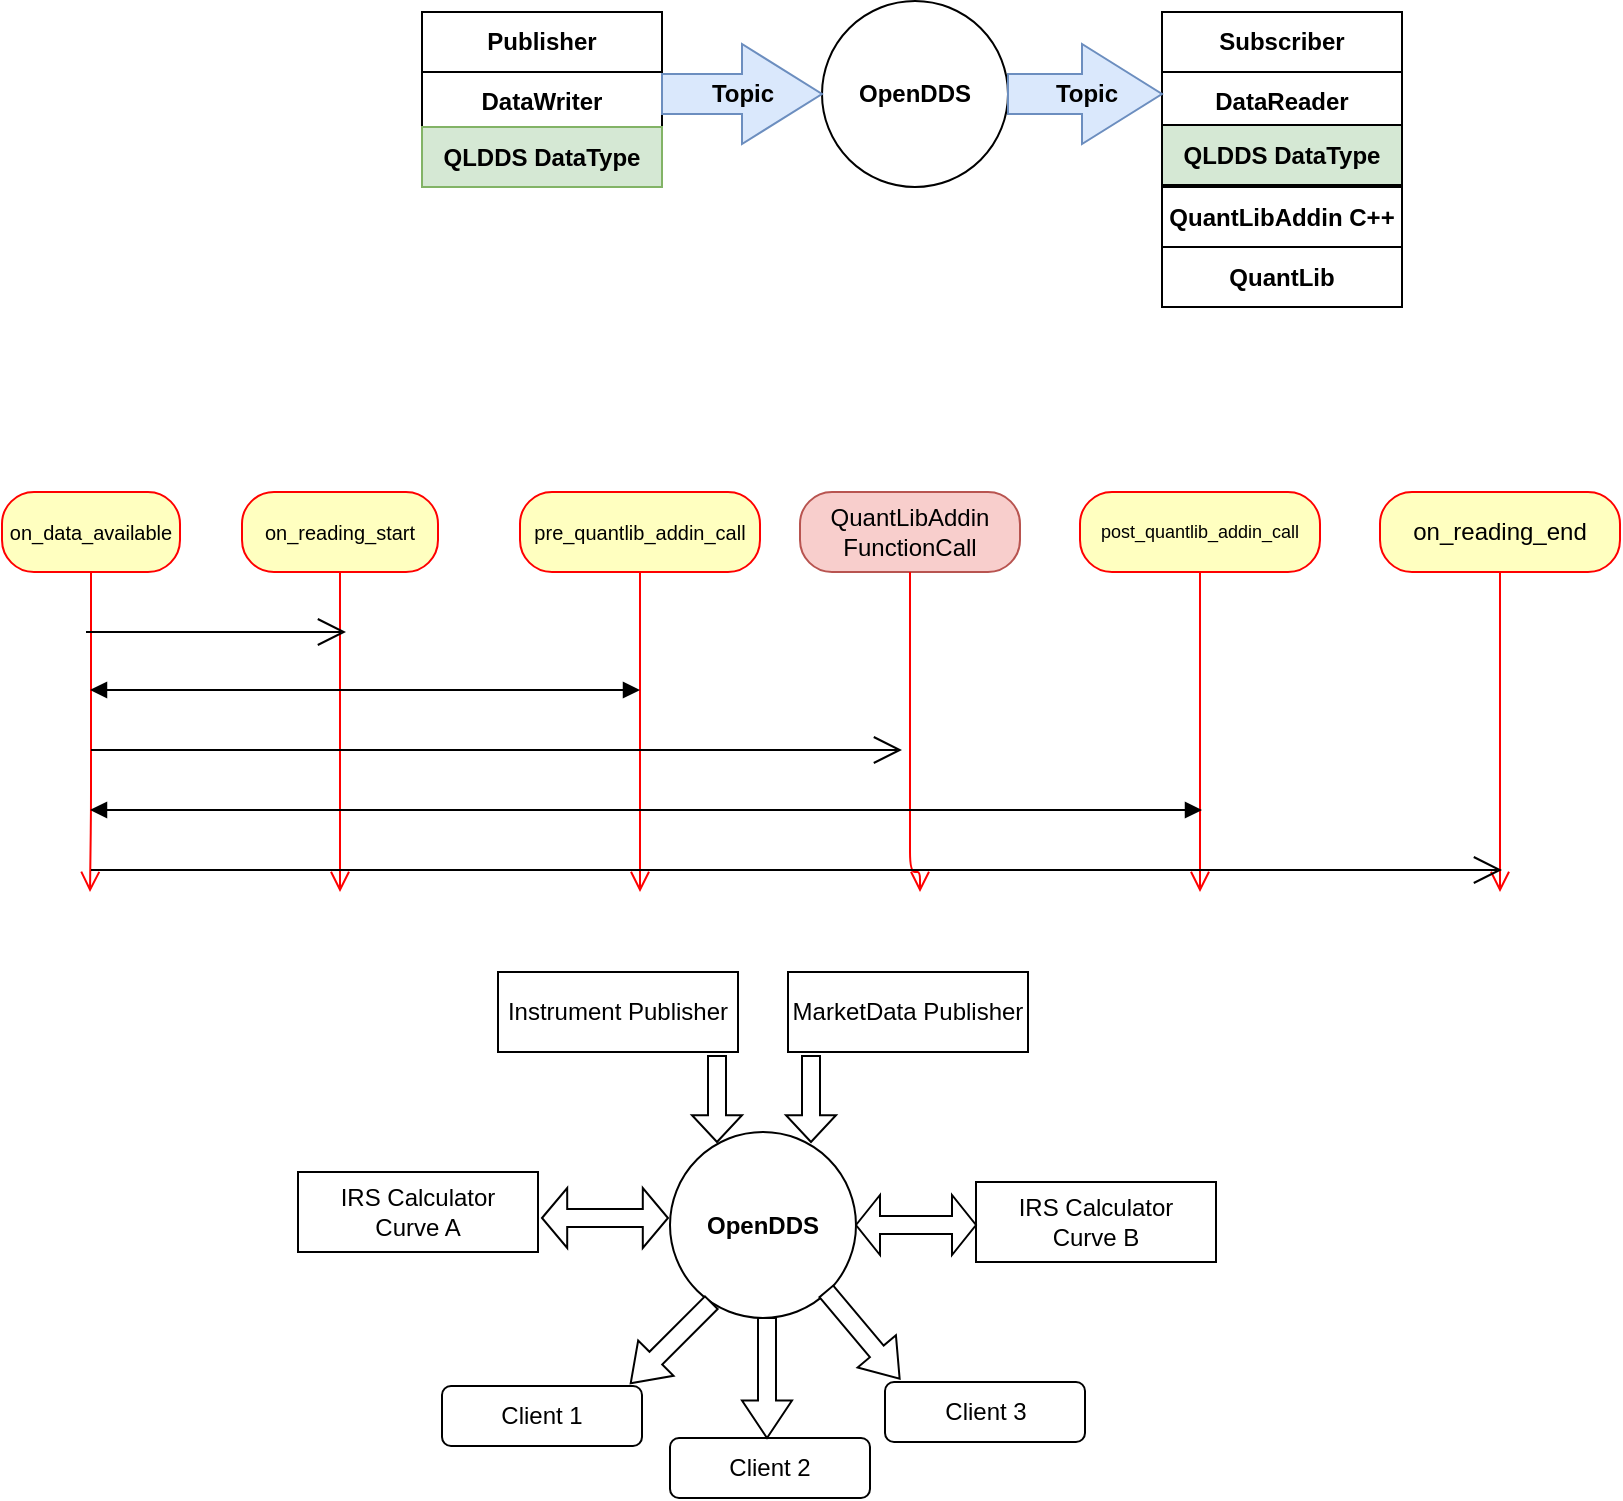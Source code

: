 <mxfile version="12.2.0" type="github" pages="1">
  <diagram id="FgFeBv1eccKTeo6hjX-A" name="Page-1">
    <mxGraphModel dx="952" dy="1168" grid="1" gridSize="10" guides="1" tooltips="1" connect="1" arrows="1" fold="1" page="1" pageScale="1" pageWidth="850" pageHeight="1100" math="0" shadow="0">
      <root>
        <mxCell id="0"/>
        <mxCell id="1" parent="0"/>
        <mxCell id="dGfULtTPnIdKDtHaVdav-1" value="OpenDDS" style="ellipse;whiteSpace=wrap;html=1;aspect=fixed;fontStyle=1" vertex="1" parent="1">
          <mxGeometry x="430" y="154.5" width="93" height="93" as="geometry"/>
        </mxCell>
        <mxCell id="dGfULtTPnIdKDtHaVdav-2" value="&lt;b&gt;Publisher&lt;/b&gt;" style="rounded=0;whiteSpace=wrap;html=1;" vertex="1" parent="1">
          <mxGeometry x="230" y="160" width="120" height="30" as="geometry"/>
        </mxCell>
        <mxCell id="dGfULtTPnIdKDtHaVdav-6" value="&lt;b&gt;DataWriter&lt;/b&gt;" style="rounded=0;whiteSpace=wrap;html=1;" vertex="1" parent="1">
          <mxGeometry x="230" y="190" width="120" height="30" as="geometry"/>
        </mxCell>
        <mxCell id="dGfULtTPnIdKDtHaVdav-7" value="&lt;b&gt;QLDDS DataType&lt;br&gt;&lt;/b&gt;" style="rounded=0;whiteSpace=wrap;html=1;fillColor=#d5e8d4;strokeColor=#82b366;" vertex="1" parent="1">
          <mxGeometry x="230" y="217.5" width="120" height="30" as="geometry"/>
        </mxCell>
        <mxCell id="dGfULtTPnIdKDtHaVdav-9" value="Topic" style="html=1;shadow=0;dashed=0;align=center;verticalAlign=middle;shape=mxgraph.arrows2.arrow;dy=0.6;dx=40;notch=0;fillColor=#dae8fc;strokeColor=#6c8ebf;fontStyle=1" vertex="1" parent="1">
          <mxGeometry x="350" y="176" width="80" height="50" as="geometry"/>
        </mxCell>
        <mxCell id="dGfULtTPnIdKDtHaVdav-10" value="&lt;b&gt;Subscriber&lt;/b&gt;" style="rounded=0;whiteSpace=wrap;html=1;" vertex="1" parent="1">
          <mxGeometry x="600" y="160" width="120" height="30" as="geometry"/>
        </mxCell>
        <mxCell id="dGfULtTPnIdKDtHaVdav-11" value="&lt;b&gt;DataReader&lt;/b&gt;" style="rounded=0;whiteSpace=wrap;html=1;" vertex="1" parent="1">
          <mxGeometry x="600" y="190" width="120" height="30" as="geometry"/>
        </mxCell>
        <mxCell id="dGfULtTPnIdKDtHaVdav-12" value="&lt;b&gt;QLDDS DataType&lt;/b&gt;" style="rounded=0;whiteSpace=wrap;html=1;fillColor=#d5e8d4;strokeColor=#000000;glass=0;shadow=0;comic=0;" vertex="1" parent="1">
          <mxGeometry x="600" y="216.5" width="120" height="30" as="geometry"/>
        </mxCell>
        <mxCell id="dGfULtTPnIdKDtHaVdav-13" value="&lt;b&gt;QuantLibAddin C++&lt;/b&gt;" style="rounded=0;whiteSpace=wrap;html=1;strokeColor=#000000;" vertex="1" parent="1">
          <mxGeometry x="600" y="247.5" width="120" height="30" as="geometry"/>
        </mxCell>
        <mxCell id="dGfULtTPnIdKDtHaVdav-14" value="&lt;b&gt;QuantLib&lt;/b&gt;" style="rounded=0;whiteSpace=wrap;html=1;" vertex="1" parent="1">
          <mxGeometry x="600" y="277.5" width="120" height="30" as="geometry"/>
        </mxCell>
        <mxCell id="dGfULtTPnIdKDtHaVdav-15" value="Topic" style="html=1;shadow=0;dashed=0;align=center;verticalAlign=middle;shape=mxgraph.arrows2.arrow;dy=0.6;dx=40;notch=0;fillColor=#dae8fc;strokeColor=#6c8ebf;fontStyle=1" vertex="1" parent="1">
          <mxGeometry x="523" y="176" width="77" height="50" as="geometry"/>
        </mxCell>
        <mxCell id="dGfULtTPnIdKDtHaVdav-18" value="on_data_available" style="rounded=1;whiteSpace=wrap;html=1;arcSize=40;fontColor=#000000;fillColor=#ffffc0;strokeColor=#ff0000;shadow=0;glass=0;comic=0;fontSize=10;" vertex="1" parent="1">
          <mxGeometry x="20" y="400" width="89" height="40" as="geometry"/>
        </mxCell>
        <mxCell id="dGfULtTPnIdKDtHaVdav-19" value="" style="edgeStyle=orthogonalEdgeStyle;html=1;verticalAlign=bottom;endArrow=open;endSize=8;strokeColor=#ff0000;" edge="1" source="dGfULtTPnIdKDtHaVdav-18" parent="1">
          <mxGeometry relative="1" as="geometry">
            <mxPoint x="64" y="600" as="targetPoint"/>
            <Array as="points">
              <mxPoint x="64" y="560"/>
              <mxPoint x="64" y="560"/>
            </Array>
          </mxGeometry>
        </mxCell>
        <mxCell id="dGfULtTPnIdKDtHaVdav-20" value="on_reading_start" style="rounded=1;whiteSpace=wrap;html=1;arcSize=40;fontColor=#000000;fillColor=#ffffc0;strokeColor=#ff0000;shadow=0;glass=0;comic=0;fontSize=10;" vertex="1" parent="1">
          <mxGeometry x="140" y="400" width="98" height="40" as="geometry"/>
        </mxCell>
        <mxCell id="dGfULtTPnIdKDtHaVdav-21" value="" style="edgeStyle=orthogonalEdgeStyle;html=1;verticalAlign=bottom;endArrow=open;endSize=8;strokeColor=#ff0000;" edge="1" source="dGfULtTPnIdKDtHaVdav-20" parent="1">
          <mxGeometry relative="1" as="geometry">
            <mxPoint x="189" y="600" as="targetPoint"/>
          </mxGeometry>
        </mxCell>
        <mxCell id="dGfULtTPnIdKDtHaVdav-24" value="pre_quantlib_addin_call" style="rounded=1;whiteSpace=wrap;html=1;arcSize=40;fontColor=#000000;fillColor=#ffffc0;strokeColor=#ff0000;shadow=0;glass=0;comic=0;fontSize=10;" vertex="1" parent="1">
          <mxGeometry x="279" y="400" width="120" height="40" as="geometry"/>
        </mxCell>
        <mxCell id="dGfULtTPnIdKDtHaVdav-25" value="" style="edgeStyle=orthogonalEdgeStyle;html=1;verticalAlign=bottom;endArrow=open;endSize=8;strokeColor=#ff0000;" edge="1" source="dGfULtTPnIdKDtHaVdav-24" parent="1">
          <mxGeometry relative="1" as="geometry">
            <mxPoint x="339" y="600" as="targetPoint"/>
          </mxGeometry>
        </mxCell>
        <mxCell id="dGfULtTPnIdKDtHaVdav-28" value="" style="endArrow=block;startArrow=block;endFill=1;startFill=1;html=1;fontSize=10;" edge="1" parent="1">
          <mxGeometry width="160" relative="1" as="geometry">
            <mxPoint x="64" y="499" as="sourcePoint"/>
            <mxPoint x="339" y="499" as="targetPoint"/>
          </mxGeometry>
        </mxCell>
        <mxCell id="dGfULtTPnIdKDtHaVdav-29" value="QuantLibAddin&lt;br&gt;FunctionCall" style="rounded=1;whiteSpace=wrap;html=1;arcSize=40;fillColor=#f8cecc;strokeColor=#b85450;shadow=0;glass=0;comic=0;" vertex="1" parent="1">
          <mxGeometry x="419" y="400" width="110" height="40" as="geometry"/>
        </mxCell>
        <mxCell id="dGfULtTPnIdKDtHaVdav-30" value="" style="edgeStyle=orthogonalEdgeStyle;html=1;verticalAlign=bottom;endArrow=open;endSize=8;strokeColor=#ff0000;fontSize=10;" edge="1" parent="1">
          <mxGeometry relative="1" as="geometry">
            <mxPoint x="479" y="600" as="targetPoint"/>
            <mxPoint x="474" y="440" as="sourcePoint"/>
            <Array as="points">
              <mxPoint x="474" y="590"/>
              <mxPoint x="479" y="590"/>
            </Array>
          </mxGeometry>
        </mxCell>
        <mxCell id="dGfULtTPnIdKDtHaVdav-34" value="post_quantlib_addin_call" style="rounded=1;whiteSpace=wrap;html=1;arcSize=40;fontColor=#000000;fillColor=#ffffc0;strokeColor=#ff0000;shadow=0;glass=0;comic=0;fontSize=9;" vertex="1" parent="1">
          <mxGeometry x="559" y="400" width="120" height="40" as="geometry"/>
        </mxCell>
        <mxCell id="dGfULtTPnIdKDtHaVdav-35" value="" style="edgeStyle=orthogonalEdgeStyle;html=1;verticalAlign=bottom;endArrow=open;endSize=8;strokeColor=#ff0000;fontSize=10;" edge="1" source="dGfULtTPnIdKDtHaVdav-34" parent="1">
          <mxGeometry relative="1" as="geometry">
            <mxPoint x="619" y="600" as="targetPoint"/>
          </mxGeometry>
        </mxCell>
        <mxCell id="dGfULtTPnIdKDtHaVdav-39" value="on_reading_end" style="rounded=1;whiteSpace=wrap;html=1;arcSize=40;fontColor=#000000;fillColor=#ffffc0;strokeColor=#ff0000;shadow=0;glass=0;comic=0;" vertex="1" parent="1">
          <mxGeometry x="709" y="400" width="120" height="40" as="geometry"/>
        </mxCell>
        <mxCell id="dGfULtTPnIdKDtHaVdav-40" value="" style="edgeStyle=orthogonalEdgeStyle;html=1;verticalAlign=bottom;endArrow=open;endSize=8;strokeColor=#ff0000;fontSize=9;" edge="1" source="dGfULtTPnIdKDtHaVdav-39" parent="1">
          <mxGeometry relative="1" as="geometry">
            <mxPoint x="769" y="600" as="targetPoint"/>
          </mxGeometry>
        </mxCell>
        <mxCell id="dGfULtTPnIdKDtHaVdav-42" value="" style="endArrow=block;startArrow=block;endFill=1;startFill=1;html=1;fontSize=9;" edge="1" parent="1">
          <mxGeometry width="160" relative="1" as="geometry">
            <mxPoint x="64" y="559" as="sourcePoint"/>
            <mxPoint x="620" y="559" as="targetPoint"/>
          </mxGeometry>
        </mxCell>
        <mxCell id="dGfULtTPnIdKDtHaVdav-49" value="" style="endArrow=open;endFill=1;endSize=12;html=1;fontSize=9;" edge="1" parent="1">
          <mxGeometry width="160" relative="1" as="geometry">
            <mxPoint x="62" y="470" as="sourcePoint"/>
            <mxPoint x="192" y="470" as="targetPoint"/>
          </mxGeometry>
        </mxCell>
        <mxCell id="dGfULtTPnIdKDtHaVdav-50" value="" style="endArrow=open;endFill=1;endSize=12;html=1;fontSize=9;" edge="1" parent="1">
          <mxGeometry width="160" relative="1" as="geometry">
            <mxPoint x="64.5" y="529" as="sourcePoint"/>
            <mxPoint x="470" y="529" as="targetPoint"/>
          </mxGeometry>
        </mxCell>
        <mxCell id="dGfULtTPnIdKDtHaVdav-51" value="" style="endArrow=open;endFill=1;endSize=12;html=1;fontSize=9;" edge="1" parent="1">
          <mxGeometry width="160" relative="1" as="geometry">
            <mxPoint x="64.5" y="589" as="sourcePoint"/>
            <mxPoint x="770" y="589" as="targetPoint"/>
          </mxGeometry>
        </mxCell>
        <mxCell id="dGfULtTPnIdKDtHaVdav-53" value="&lt;font style=&quot;font-size: 12px&quot;&gt;Instrument Publisher&lt;/font&gt;" style="rounded=0;whiteSpace=wrap;html=1;shadow=0;glass=0;comic=0;strokeColor=#000000;fontSize=9;" vertex="1" parent="1">
          <mxGeometry x="268" y="640" width="120" height="40" as="geometry"/>
        </mxCell>
        <mxCell id="dGfULtTPnIdKDtHaVdav-54" value="&lt;font style=&quot;font-size: 12px&quot;&gt;MarketData Publisher&lt;/font&gt;" style="rounded=0;whiteSpace=wrap;html=1;shadow=0;glass=0;comic=0;strokeColor=#000000;fontSize=9;" vertex="1" parent="1">
          <mxGeometry x="413" y="640" width="120" height="40" as="geometry"/>
        </mxCell>
        <mxCell id="dGfULtTPnIdKDtHaVdav-55" value="OpenDDS" style="ellipse;whiteSpace=wrap;html=1;aspect=fixed;fontStyle=1" vertex="1" parent="1">
          <mxGeometry x="354" y="720" width="93" height="93" as="geometry"/>
        </mxCell>
        <mxCell id="dGfULtTPnIdKDtHaVdav-56" value="&lt;font style=&quot;font-size: 12px&quot;&gt;IRS Calculator&lt;br&gt;Curve A&lt;br&gt;&lt;/font&gt;" style="rounded=0;whiteSpace=wrap;html=1;shadow=0;glass=0;comic=0;strokeColor=#000000;fontSize=9;" vertex="1" parent="1">
          <mxGeometry x="168" y="740" width="120" height="40" as="geometry"/>
        </mxCell>
        <mxCell id="dGfULtTPnIdKDtHaVdav-57" value="&lt;font style=&quot;font-size: 12px&quot;&gt;&lt;span style=&quot;white-space: normal&quot;&gt;IRS Calculator&lt;/span&gt;&lt;br style=&quot;white-space: normal&quot;&gt;&lt;span style=&quot;white-space: normal&quot;&gt;Curve B&lt;/span&gt;&lt;/font&gt;" style="rounded=0;whiteSpace=wrap;html=1;shadow=0;glass=0;comic=0;strokeColor=#000000;fontSize=9;" vertex="1" parent="1">
          <mxGeometry x="507" y="745" width="120" height="40" as="geometry"/>
        </mxCell>
        <mxCell id="dGfULtTPnIdKDtHaVdav-58" value="&lt;font style=&quot;font-size: 12px&quot;&gt;Client 1&lt;/font&gt;" style="rounded=1;whiteSpace=wrap;html=1;shadow=0;glass=0;comic=0;strokeColor=#000000;fontSize=9;" vertex="1" parent="1">
          <mxGeometry x="240" y="847" width="100" height="30" as="geometry"/>
        </mxCell>
        <mxCell id="dGfULtTPnIdKDtHaVdav-59" value="&lt;font style=&quot;font-size: 12px&quot;&gt;Client 2&lt;/font&gt;" style="rounded=1;whiteSpace=wrap;html=1;shadow=0;glass=0;comic=0;strokeColor=#000000;fontSize=9;" vertex="1" parent="1">
          <mxGeometry x="354" y="873" width="100" height="30" as="geometry"/>
        </mxCell>
        <mxCell id="dGfULtTPnIdKDtHaVdav-60" value="&lt;font style=&quot;font-size: 12px&quot;&gt;Client 3&lt;/font&gt;" style="rounded=1;whiteSpace=wrap;html=1;shadow=0;glass=0;comic=0;strokeColor=#000000;fontSize=9;" vertex="1" parent="1">
          <mxGeometry x="461.5" y="845" width="100" height="30" as="geometry"/>
        </mxCell>
        <mxCell id="dGfULtTPnIdKDtHaVdav-65" value="" style="shape=doubleArrow;whiteSpace=wrap;html=1;shadow=0;glass=0;comic=0;strokeColor=#000000;fontSize=9;" vertex="1" parent="1">
          <mxGeometry x="290" y="748" width="63" height="30" as="geometry"/>
        </mxCell>
        <mxCell id="dGfULtTPnIdKDtHaVdav-67" value="" style="shape=doubleArrow;whiteSpace=wrap;html=1;shadow=0;glass=0;comic=0;strokeColor=#000000;fontSize=9;" vertex="1" parent="1">
          <mxGeometry x="447" y="751.5" width="60" height="30" as="geometry"/>
        </mxCell>
        <mxCell id="dGfULtTPnIdKDtHaVdav-73" value="" style="shape=singleArrow;direction=south;whiteSpace=wrap;html=1;shadow=0;glass=0;comic=0;strokeColor=#000000;fontSize=9;arrowWidth=0.36;arrowSize=0.312;" vertex="1" parent="1">
          <mxGeometry x="365" y="682" width="25" height="43" as="geometry"/>
        </mxCell>
        <mxCell id="dGfULtTPnIdKDtHaVdav-78" value="" style="shape=singleArrow;direction=south;whiteSpace=wrap;html=1;shadow=0;glass=0;comic=0;strokeColor=#000000;fontSize=9;arrowWidth=0.36;arrowSize=0.312;" vertex="1" parent="1">
          <mxGeometry x="412" y="682" width="25" height="43" as="geometry"/>
        </mxCell>
        <mxCell id="dGfULtTPnIdKDtHaVdav-80" value="" style="shape=singleArrow;direction=south;whiteSpace=wrap;html=1;shadow=0;glass=0;comic=0;strokeColor=#000000;fontSize=9;arrowWidth=0.36;arrowSize=0.312;rotation=-40;" vertex="1" parent="1">
          <mxGeometry x="438" y="793" width="25" height="57" as="geometry"/>
        </mxCell>
        <mxCell id="dGfULtTPnIdKDtHaVdav-81" value="" style="shape=singleArrow;direction=south;whiteSpace=wrap;html=1;shadow=0;glass=0;comic=0;strokeColor=#000000;fontSize=9;arrowWidth=0.36;arrowSize=0.312;" vertex="1" parent="1">
          <mxGeometry x="390" y="813" width="25" height="60" as="geometry"/>
        </mxCell>
        <mxCell id="dGfULtTPnIdKDtHaVdav-82" value="" style="shape=singleArrow;direction=south;whiteSpace=wrap;html=1;shadow=0;glass=0;comic=0;strokeColor=#000000;fontSize=9;arrowWidth=0.36;arrowSize=0.312;rotation=45;" vertex="1" parent="1">
          <mxGeometry x="342" y="797" width="25" height="57" as="geometry"/>
        </mxCell>
      </root>
    </mxGraphModel>
  </diagram>
</mxfile>
